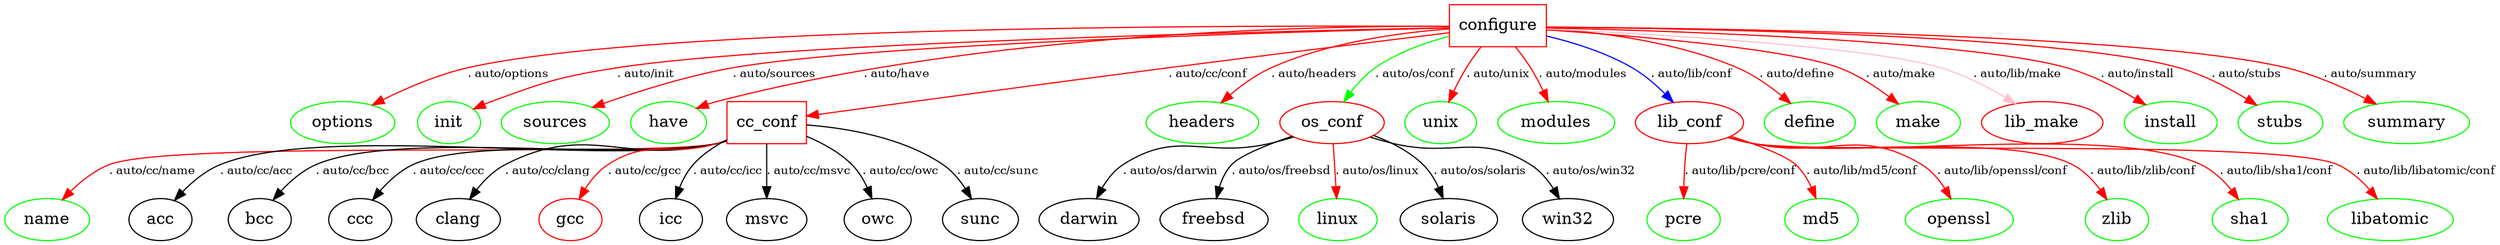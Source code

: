 
digraph configure {

  configure [shape=rectangle color="red"]
  options   [shape=ellipse color="green"]
  init      [shape=ellipse color="green"]
  sources   [shape=ellipse color="green"]
  have      [shape=ellipse color="green"]
  cc_conf   [shape=rectangle color="red"]
    name    [shape=ellipse color="green"]
    acc     [shape=ellipse]
    bcc     [shape=ellipse]
    ccc     [shape=ellipse]
    clang   [shape=ellipse]
    gcc     [shape=ellipse color="red"]
    icc     [shape=ellipse]
    msvc    [shape=ellipse]
    owc     [shape=ellipse]
    sunc    [shape=ellipse]

  headers   [shape=ellipse]
  os_conf   [shape=rectangle color="red"]
    darwin  [shape=ellipse]
    freebsd [shape=ellipse]
    linux   [shape=ellipse color="green"]
    solaris [shape=ellipse]
    win32   [shape=ellipse]

  unix      [shape=ellipse color="green"]
  modules   [shape=ellipse color="green"]
  lib_conf  [shape=rectangle color="red"]
    pcre    [shape=ellipse color="green"]
    md5     [shape=ellipse color="green"]
    openssl [shape=ellipse color="green"]
    zlib    [shape=ellipse color="green"]
    sha1    [shape=ellipse color="green"]
    libatomic[shape=ellipse color="green"]

  define    [shape=ellipse color="green"]
  make      [shape=ellipse color="green"]
  lib_make  [shape=ellipse color="red"]
  install   [shape=ellipse color="green"]
  stubs     [shape=ellipse color="green"]
  summary   [shape=ellipse color="green"]

  headers   [shape=ellipse color="green"]
  os_conf   [shape=ellipse color="red"]
  unix      [shape=ellipse color="green"]
  modules   [shape=ellipse color="green"]
  lib_conf  [shape=ellipse color="red"]

  define    [shape=ellipse color="green"]
  make      [shape=ellipse color="green"]
  lib_make  [shape=ellipse color="red"]
  install   [shape=ellipse color="green"]
  stubs     [shape=ellipse color="green"]
  summary   [shape=ellipse color="green"]

   
  configure -> options  [label=". auto/options" fontsize="10" color="red"]
  configure -> init     [label=". auto/init" fontsize="10" color="red"]
  configure -> sources  [label=". auto/sources" fontsize="10" color="red"]
  configure -> have     [label=". auto/have" fontsize="10" color="red"]
  configure -> cc_conf  [label=". auto/cc/conf" fontsize="10" color="red"]
    cc_conf -> name     [label=". auto/cc/name" fontsize="10" color="red"]
    cc_conf -> acc      [label=". auto/cc/acc" fontsize="10"]
    cc_conf -> bcc      [label=". auto/cc/bcc" fontsize="10"]
    cc_conf -> ccc      [label=". auto/cc/ccc" fontsize="10"]
    cc_conf -> clang    [label=". auto/cc/clang" fontsize="10"]
    cc_conf -> gcc      [label=". auto/cc/gcc" fontsize="10" color="red"]
    cc_conf -> icc      [label=". auto/cc/icc" fontsize="10"]
    cc_conf -> msvc     [label=". auto/cc/msvc" fontsize="10"]
    cc_conf -> owc      [label=". auto/cc/owc" fontsize="10"]
    cc_conf -> sunc     [label=". auto/cc/sunc" fontsize="10"]

  configure -> headers  [label=". auto/headers" fontsize="10" color="red"]
  configure -> os_conf  [label=". auto/os/conf" fontsize="10" color="green"]
    os_conf -> darwin   [label=". auto/os/darwin" fontsize="10"]
    os_conf -> freebsd  [label=". auto/os/freebsd" fontsize="10"]
    os_conf -> linux    [label=". auto/os/linux" fontsize="10" color="red"]
    os_conf -> solaris  [label=". auto/os/solaris" fontsize="10"]
    os_conf -> win32    [label=". auto/os/win32" fontsize="10"]

  configure -> unix     [label=". auto/unix" fontsize="10" color="red"]
  configure -> modules  [label=". auto/modules" fontsize="10" color="red"]
  configure -> lib_conf [label=". auto/lib/conf" fontsize="10" color="blue"]
    lib_conf -> pcre    [label=". auto/lib/pcre/conf" fontsize="10" color="red"]
    lib_conf -> md5     [label=". auto/lib/md5/conf" fontsize="10" color="red"]
    lib_conf -> openssl [label=". auto/lib/openssl/conf" fontsize="10" color="red"]
    lib_conf -> zlib    [label=". auto/lib/zlib/conf" fontsize="10" color="red"]
    lib_conf -> sha1    [label=". auto/lib/sha1/conf" fontsize="10" color="red"]
    lib_conf -> libatomic[label=". auto/lib/libatomic/conf" fontsize="10" color="red"]

  configure -> define   [label=". auto/define" fontsize="10" color="red"]
  configure -> make     [label=". auto/make" fontsize="10" color="red"]
  configure -> lib_make [label=". auto/lib/make" fontsize="10" color="pink"]
  configure -> install  [label=". auto/install" fontsize="10" color="red"]
  configure -> stubs    [label=". auto/stubs" fontsize="10" color="red"]
  configure -> summary  [label=". auto/summary" fontsize="10" color="red"]

}

